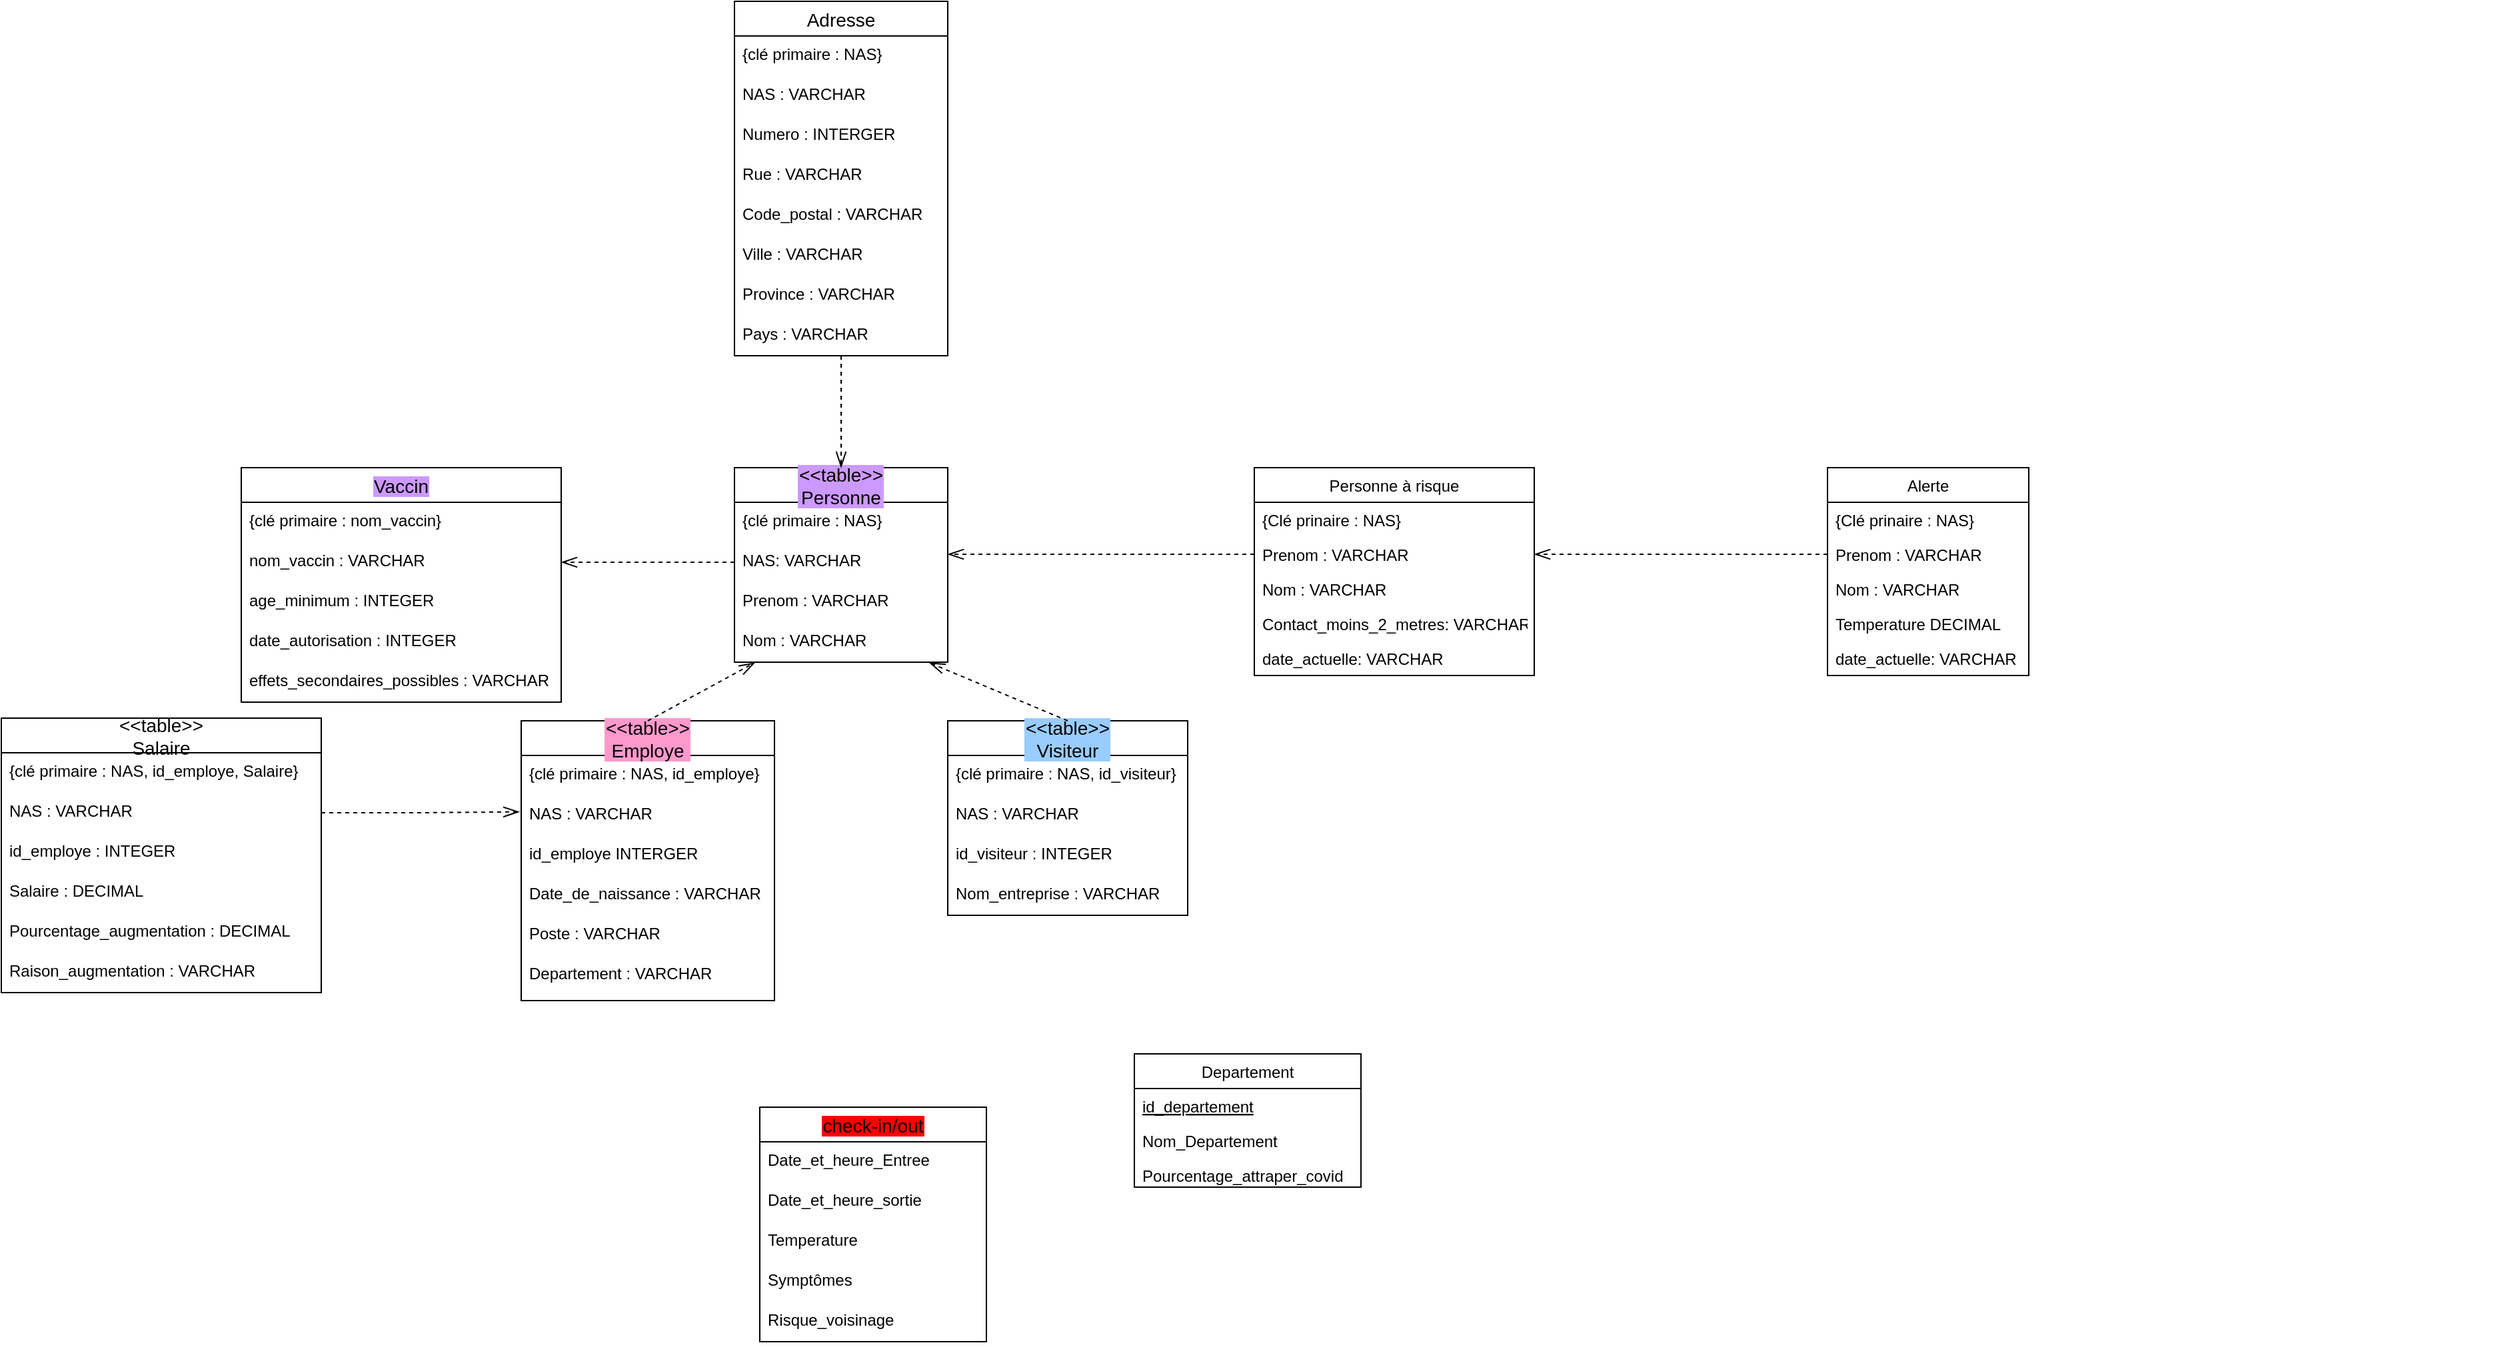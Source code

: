 <mxfile version="14.6.13" type="device"><diagram id="13Bt-P4dqgrNArjQFNvF" name="Page-1"><mxGraphModel dx="3846" dy="2050" grid="1" gridSize="10" guides="1" tooltips="1" connect="1" arrows="1" fold="1" page="1" pageScale="1" pageWidth="1169" pageHeight="827" math="0" shadow="0"><root><mxCell id="0"/><mxCell id="1" parent="0"/><mxCell id="RjnQmGIeyo0QoKdNLxU8-1" value="Personne à risque" style="swimlane;fontStyle=0;childLayout=stackLayout;horizontal=1;startSize=26;horizontalStack=0;resizeParent=1;resizeParentMax=0;resizeLast=0;collapsible=1;marginBottom=0;" vertex="1" parent="1"><mxGeometry x="870" y="-350" width="210" height="156" as="geometry"/></mxCell><mxCell id="RjnQmGIeyo0QoKdNLxU8-2" value="{Clé prinaire : NAS}" style="text;strokeColor=none;fillColor=none;align=left;verticalAlign=top;spacingLeft=4;spacingRight=4;overflow=hidden;rotatable=0;points=[[0,0.5],[1,0.5]];portConstraint=eastwest;fontStyle=0;" vertex="1" parent="RjnQmGIeyo0QoKdNLxU8-1"><mxGeometry y="26" width="210" height="26" as="geometry"/></mxCell><mxCell id="RjnQmGIeyo0QoKdNLxU8-3" value="Prenom : VARCHAR" style="text;strokeColor=none;fillColor=none;align=left;verticalAlign=top;spacingLeft=4;spacingRight=4;overflow=hidden;rotatable=0;points=[[0,0.5],[1,0.5]];portConstraint=eastwest;" vertex="1" parent="RjnQmGIeyo0QoKdNLxU8-1"><mxGeometry y="52" width="210" height="26" as="geometry"/></mxCell><mxCell id="RjnQmGIeyo0QoKdNLxU8-4" value="Nom : VARCHAR" style="text;strokeColor=none;fillColor=none;align=left;verticalAlign=top;spacingLeft=4;spacingRight=4;overflow=hidden;rotatable=0;points=[[0,0.5],[1,0.5]];portConstraint=eastwest;" vertex="1" parent="RjnQmGIeyo0QoKdNLxU8-1"><mxGeometry y="78" width="210" height="26" as="geometry"/></mxCell><mxCell id="RjnQmGIeyo0QoKdNLxU8-5" value="Contact_moins_2_metres: VARCHAR" style="text;strokeColor=none;fillColor=none;align=left;verticalAlign=top;spacingLeft=4;spacingRight=4;overflow=hidden;rotatable=0;points=[[0,0.5],[1,0.5]];portConstraint=eastwest;" vertex="1" parent="RjnQmGIeyo0QoKdNLxU8-1"><mxGeometry y="104" width="210" height="26" as="geometry"/></mxCell><mxCell id="RjnQmGIeyo0QoKdNLxU8-6" value="date_actuelle: VARCHAR" style="text;strokeColor=none;fillColor=none;align=left;verticalAlign=top;spacingLeft=4;spacingRight=4;overflow=hidden;rotatable=0;points=[[0,0.5],[1,0.5]];portConstraint=eastwest;" vertex="1" parent="RjnQmGIeyo0QoKdNLxU8-1"><mxGeometry y="130" width="210" height="26" as="geometry"/></mxCell><mxCell id="RjnQmGIeyo0QoKdNLxU8-9" value="&lt;&lt;table&gt;&gt;&#10;Personne" style="swimlane;fontStyle=0;childLayout=stackLayout;horizontal=1;startSize=26;horizontalStack=0;resizeParent=1;resizeParentMax=0;resizeLast=0;collapsible=1;marginBottom=0;align=center;fontSize=14;labelBackgroundColor=#CC99FF;swimlaneLine=1;glass=0;shadow=0;" vertex="1" parent="1"><mxGeometry x="480" y="-350" width="160" height="146" as="geometry"><mxRectangle x="480" y="-350" width="100" height="40" as="alternateBounds"/></mxGeometry></mxCell><mxCell id="RjnQmGIeyo0QoKdNLxU8-10" value="{clé primaire : NAS}" style="text;strokeColor=none;fillColor=none;spacingLeft=4;spacingRight=4;overflow=hidden;rotatable=0;points=[[0,0.5],[1,0.5]];portConstraint=eastwest;fontSize=12;fontStyle=0" vertex="1" parent="RjnQmGIeyo0QoKdNLxU8-9"><mxGeometry y="26" width="160" height="30" as="geometry"/></mxCell><mxCell id="RjnQmGIeyo0QoKdNLxU8-112" value="NAS: VARCHAR" style="text;strokeColor=none;fillColor=none;spacingLeft=4;spacingRight=4;overflow=hidden;rotatable=0;points=[[0,0.5],[1,0.5]];portConstraint=eastwest;fontSize=12;fontStyle=0" vertex="1" parent="RjnQmGIeyo0QoKdNLxU8-9"><mxGeometry y="56" width="160" height="30" as="geometry"/></mxCell><mxCell id="RjnQmGIeyo0QoKdNLxU8-11" value="Prenom : VARCHAR" style="text;strokeColor=none;fillColor=none;spacingLeft=4;spacingRight=4;overflow=hidden;rotatable=0;points=[[0,0.5],[1,0.5]];portConstraint=eastwest;fontSize=12;" vertex="1" parent="RjnQmGIeyo0QoKdNLxU8-9"><mxGeometry y="86" width="160" height="30" as="geometry"/></mxCell><mxCell id="RjnQmGIeyo0QoKdNLxU8-12" value="Nom : VARCHAR" style="text;strokeColor=none;fillColor=none;spacingLeft=4;spacingRight=4;overflow=hidden;rotatable=0;points=[[0,0.5],[1,0.5]];portConstraint=eastwest;fontSize=12;" vertex="1" parent="RjnQmGIeyo0QoKdNLxU8-9"><mxGeometry y="116" width="160" height="30" as="geometry"/></mxCell><mxCell id="RjnQmGIeyo0QoKdNLxU8-18" value="&lt;&lt;table&gt;&gt;&#10;Employe" style="swimlane;fontStyle=0;childLayout=stackLayout;horizontal=1;startSize=26;horizontalStack=0;resizeParent=1;resizeParentMax=0;resizeLast=0;collapsible=1;marginBottom=0;align=center;fontSize=14;labelBackgroundColor=#FF99CC;" vertex="1" parent="1"><mxGeometry x="320" y="-160" width="190" height="210" as="geometry"/></mxCell><mxCell id="RjnQmGIeyo0QoKdNLxU8-19" value="{clé primaire : NAS, id_employe}" style="text;strokeColor=none;fillColor=none;spacingLeft=4;spacingRight=4;overflow=hidden;rotatable=0;points=[[0,0.5],[1,0.5]];portConstraint=eastwest;fontSize=12;fontStyle=0" vertex="1" parent="RjnQmGIeyo0QoKdNLxU8-18"><mxGeometry y="26" width="190" height="30" as="geometry"/></mxCell><mxCell id="RjnQmGIeyo0QoKdNLxU8-113" value="NAS : VARCHAR" style="text;strokeColor=none;fillColor=none;spacingLeft=4;spacingRight=4;overflow=hidden;rotatable=0;points=[[0,0.5],[1,0.5]];portConstraint=eastwest;fontSize=12;" vertex="1" parent="RjnQmGIeyo0QoKdNLxU8-18"><mxGeometry y="56" width="190" height="30" as="geometry"/></mxCell><mxCell id="RjnQmGIeyo0QoKdNLxU8-114" value="id_employe INTERGER" style="text;strokeColor=none;fillColor=none;spacingLeft=4;spacingRight=4;overflow=hidden;rotatable=0;points=[[0,0.5],[1,0.5]];portConstraint=eastwest;fontSize=12;" vertex="1" parent="RjnQmGIeyo0QoKdNLxU8-18"><mxGeometry y="86" width="190" height="30" as="geometry"/></mxCell><mxCell id="RjnQmGIeyo0QoKdNLxU8-20" value="Date_de_naissance : VARCHAR" style="text;strokeColor=none;fillColor=none;spacingLeft=4;spacingRight=4;overflow=hidden;rotatable=0;points=[[0,0.5],[1,0.5]];portConstraint=eastwest;fontSize=12;" vertex="1" parent="RjnQmGIeyo0QoKdNLxU8-18"><mxGeometry y="116" width="190" height="30" as="geometry"/></mxCell><mxCell id="RjnQmGIeyo0QoKdNLxU8-21" value="Poste : VARCHAR" style="text;strokeColor=none;fillColor=none;spacingLeft=4;spacingRight=4;overflow=hidden;rotatable=0;points=[[0,0.5],[1,0.5]];portConstraint=eastwest;fontSize=12;" vertex="1" parent="RjnQmGIeyo0QoKdNLxU8-18"><mxGeometry y="146" width="190" height="30" as="geometry"/></mxCell><mxCell id="RjnQmGIeyo0QoKdNLxU8-22" value="Departement : VARCHAR" style="text;strokeColor=none;fillColor=none;spacingLeft=4;spacingRight=4;overflow=hidden;rotatable=0;points=[[0,0.5],[1,0.5]];portConstraint=eastwest;fontSize=12;" vertex="1" parent="RjnQmGIeyo0QoKdNLxU8-18"><mxGeometry y="176" width="190" height="34" as="geometry"/></mxCell><mxCell id="RjnQmGIeyo0QoKdNLxU8-26" value="&lt;&lt;table&gt;&gt;&#10;Visiteur" style="swimlane;fontStyle=0;childLayout=stackLayout;horizontal=1;startSize=26;horizontalStack=0;resizeParent=1;resizeParentMax=0;resizeLast=0;collapsible=1;marginBottom=0;align=center;fontSize=14;labelBackgroundColor=#99CCFF;" vertex="1" parent="1"><mxGeometry x="640" y="-160" width="180" height="146" as="geometry"/></mxCell><mxCell id="RjnQmGIeyo0QoKdNLxU8-27" value="{clé primaire : NAS, id_visiteur}" style="text;strokeColor=none;fillColor=none;spacingLeft=4;spacingRight=4;overflow=hidden;rotatable=0;points=[[0,0.5],[1,0.5]];portConstraint=eastwest;fontSize=12;fontStyle=0" vertex="1" parent="RjnQmGIeyo0QoKdNLxU8-26"><mxGeometry y="26" width="180" height="30" as="geometry"/></mxCell><mxCell id="RjnQmGIeyo0QoKdNLxU8-28" value="NAS : VARCHAR" style="text;strokeColor=none;fillColor=none;spacingLeft=4;spacingRight=4;overflow=hidden;rotatable=0;points=[[0,0.5],[1,0.5]];portConstraint=eastwest;fontSize=12;" vertex="1" parent="RjnQmGIeyo0QoKdNLxU8-26"><mxGeometry y="56" width="180" height="30" as="geometry"/></mxCell><mxCell id="RjnQmGIeyo0QoKdNLxU8-117" value="id_visiteur : INTEGER" style="text;strokeColor=none;fillColor=none;spacingLeft=4;spacingRight=4;overflow=hidden;rotatable=0;points=[[0,0.5],[1,0.5]];portConstraint=eastwest;fontSize=12;" vertex="1" parent="RjnQmGIeyo0QoKdNLxU8-26"><mxGeometry y="86" width="180" height="30" as="geometry"/></mxCell><mxCell id="RjnQmGIeyo0QoKdNLxU8-116" value="Nom_entreprise : VARCHAR" style="text;strokeColor=none;fillColor=none;spacingLeft=4;spacingRight=4;overflow=hidden;rotatable=0;points=[[0,0.5],[1,0.5]];portConstraint=eastwest;fontSize=12;" vertex="1" parent="RjnQmGIeyo0QoKdNLxU8-26"><mxGeometry y="116" width="180" height="30" as="geometry"/></mxCell><mxCell id="RjnQmGIeyo0QoKdNLxU8-29" value="Departement" style="swimlane;fontStyle=0;childLayout=stackLayout;horizontal=1;startSize=26;horizontalStack=0;resizeParent=1;resizeParentMax=0;resizeLast=0;collapsible=1;marginBottom=0;" vertex="1" parent="1"><mxGeometry x="780" y="90" width="170" height="100" as="geometry"/></mxCell><mxCell id="RjnQmGIeyo0QoKdNLxU8-30" value="id_departement" style="text;strokeColor=none;fillColor=none;align=left;verticalAlign=top;spacingLeft=4;spacingRight=4;overflow=hidden;rotatable=0;points=[[0,0.5],[1,0.5]];portConstraint=eastwest;fontStyle=4" vertex="1" parent="RjnQmGIeyo0QoKdNLxU8-29"><mxGeometry y="26" width="170" height="26" as="geometry"/></mxCell><mxCell id="RjnQmGIeyo0QoKdNLxU8-31" value="Nom_Departement" style="text;strokeColor=none;fillColor=none;align=left;verticalAlign=top;spacingLeft=4;spacingRight=4;overflow=hidden;rotatable=0;points=[[0,0.5],[1,0.5]];portConstraint=eastwest;" vertex="1" parent="RjnQmGIeyo0QoKdNLxU8-29"><mxGeometry y="52" width="170" height="26" as="geometry"/></mxCell><mxCell id="RjnQmGIeyo0QoKdNLxU8-32" value="Pourcentage_attraper_covid" style="text;strokeColor=none;fillColor=none;align=left;verticalAlign=top;spacingLeft=4;spacingRight=4;overflow=hidden;rotatable=0;points=[[0,0.5],[1,0.5]];portConstraint=eastwest;" vertex="1" parent="RjnQmGIeyo0QoKdNLxU8-29"><mxGeometry y="78" width="170" height="22" as="geometry"/></mxCell><mxCell id="RjnQmGIeyo0QoKdNLxU8-42" value="Alerte" style="swimlane;fontStyle=0;childLayout=stackLayout;horizontal=1;startSize=26;horizontalStack=0;resizeParent=1;resizeParentMax=0;resizeLast=0;collapsible=1;marginBottom=0;strokeWidth=1;" vertex="1" parent="1"><mxGeometry x="1300" y="-350" width="151" height="156" as="geometry"/></mxCell><mxCell id="RjnQmGIeyo0QoKdNLxU8-43" value="{Clé prinaire : NAS}" style="text;strokeColor=none;fillColor=none;align=left;verticalAlign=top;spacingLeft=4;spacingRight=4;overflow=hidden;rotatable=0;points=[[0,0.5],[1,0.5]];portConstraint=eastwest;fontStyle=0;" vertex="1" parent="RjnQmGIeyo0QoKdNLxU8-42"><mxGeometry y="26" width="151" height="26" as="geometry"/></mxCell><mxCell id="RjnQmGIeyo0QoKdNLxU8-44" value="Prenom : VARCHAR" style="text;strokeColor=none;fillColor=none;align=left;verticalAlign=top;spacingLeft=4;spacingRight=4;overflow=hidden;rotatable=0;points=[[0,0.5],[1,0.5]];portConstraint=eastwest;" vertex="1" parent="RjnQmGIeyo0QoKdNLxU8-42"><mxGeometry y="52" width="151" height="26" as="geometry"/></mxCell><mxCell id="RjnQmGIeyo0QoKdNLxU8-45" value="Nom : VARCHAR" style="text;strokeColor=none;fillColor=none;align=left;verticalAlign=top;spacingLeft=4;spacingRight=4;overflow=hidden;rotatable=0;points=[[0,0.5],[1,0.5]];portConstraint=eastwest;" vertex="1" parent="RjnQmGIeyo0QoKdNLxU8-42"><mxGeometry y="78" width="151" height="26" as="geometry"/></mxCell><mxCell id="RjnQmGIeyo0QoKdNLxU8-46" value="Temperature DECIMAL" style="text;strokeColor=none;fillColor=none;align=left;verticalAlign=top;spacingLeft=4;spacingRight=4;overflow=hidden;rotatable=0;points=[[0,0.5],[1,0.5]];portConstraint=eastwest;" vertex="1" parent="RjnQmGIeyo0QoKdNLxU8-42"><mxGeometry y="104" width="151" height="26" as="geometry"/></mxCell><mxCell id="RjnQmGIeyo0QoKdNLxU8-47" value="date_actuelle: VARCHAR" style="text;strokeColor=none;fillColor=none;align=left;verticalAlign=top;spacingLeft=4;spacingRight=4;overflow=hidden;rotatable=0;points=[[0,0.5],[1,0.5]];portConstraint=eastwest;" vertex="1" parent="RjnQmGIeyo0QoKdNLxU8-42"><mxGeometry y="130" width="151" height="26" as="geometry"/></mxCell><mxCell id="RjnQmGIeyo0QoKdNLxU8-60" value="Vaccin" style="swimlane;fontStyle=0;childLayout=stackLayout;horizontal=1;startSize=26;horizontalStack=0;resizeParent=1;resizeParentMax=0;resizeLast=0;collapsible=1;marginBottom=0;align=center;fontSize=14;labelBackgroundColor=#CC99FF;" vertex="1" parent="1"><mxGeometry x="110" y="-350" width="240" height="176" as="geometry"/></mxCell><mxCell id="RjnQmGIeyo0QoKdNLxU8-61" value="{clé primaire : nom_vaccin}" style="text;strokeColor=none;fillColor=none;spacingLeft=4;spacingRight=4;overflow=hidden;rotatable=0;points=[[0,0.5],[1,0.5]];portConstraint=eastwest;fontSize=12;fontStyle=0" vertex="1" parent="RjnQmGIeyo0QoKdNLxU8-60"><mxGeometry y="26" width="240" height="30" as="geometry"/></mxCell><mxCell id="RjnQmGIeyo0QoKdNLxU8-122" value="nom_vaccin : VARCHAR" style="text;strokeColor=none;fillColor=none;spacingLeft=4;spacingRight=4;overflow=hidden;rotatable=0;points=[[0,0.5],[1,0.5]];portConstraint=eastwest;fontSize=12;fontStyle=0" vertex="1" parent="RjnQmGIeyo0QoKdNLxU8-60"><mxGeometry y="56" width="240" height="30" as="geometry"/></mxCell><mxCell id="RjnQmGIeyo0QoKdNLxU8-62" value="age_minimum : INTEGER" style="text;strokeColor=none;fillColor=none;spacingLeft=4;spacingRight=4;overflow=hidden;rotatable=0;points=[[0,0.5],[1,0.5]];portConstraint=eastwest;fontSize=12;" vertex="1" parent="RjnQmGIeyo0QoKdNLxU8-60"><mxGeometry y="86" width="240" height="30" as="geometry"/></mxCell><mxCell id="RjnQmGIeyo0QoKdNLxU8-63" value="date_autorisation : INTEGER" style="text;strokeColor=none;fillColor=none;spacingLeft=4;spacingRight=4;overflow=hidden;rotatable=0;points=[[0,0.5],[1,0.5]];portConstraint=eastwest;fontSize=12;" vertex="1" parent="RjnQmGIeyo0QoKdNLxU8-60"><mxGeometry y="116" width="240" height="30" as="geometry"/></mxCell><mxCell id="RjnQmGIeyo0QoKdNLxU8-64" value="effets_secondaires_possibles : VARCHAR" style="text;strokeColor=none;fillColor=none;spacingLeft=4;spacingRight=4;overflow=hidden;rotatable=0;points=[[0,0.5],[1,0.5]];portConstraint=eastwest;fontSize=12;" vertex="1" parent="RjnQmGIeyo0QoKdNLxU8-60"><mxGeometry y="146" width="240" height="30" as="geometry"/></mxCell><mxCell id="RjnQmGIeyo0QoKdNLxU8-67" value="&lt;&lt;table&gt;&gt;&#10;Salaire" style="swimlane;fontStyle=0;childLayout=stackLayout;horizontal=1;startSize=26;horizontalStack=0;resizeParent=1;resizeParentMax=0;resizeLast=0;collapsible=1;marginBottom=0;align=center;fontSize=14;strokeWidth=1;" vertex="1" parent="1"><mxGeometry x="-70" y="-162" width="240" height="206" as="geometry"/></mxCell><mxCell id="RjnQmGIeyo0QoKdNLxU8-106" value="{clé primaire : NAS, id_employe, Salaire}" style="text;strokeColor=none;fillColor=none;spacingLeft=4;spacingRight=4;overflow=hidden;rotatable=0;points=[[0,0.5],[1,0.5]];portConstraint=eastwest;fontSize=12;fontStyle=0" vertex="1" parent="RjnQmGIeyo0QoKdNLxU8-67"><mxGeometry y="26" width="240" height="30" as="geometry"/></mxCell><mxCell id="RjnQmGIeyo0QoKdNLxU8-109" value="NAS : VARCHAR" style="text;strokeColor=none;fillColor=none;spacingLeft=4;spacingRight=4;overflow=hidden;rotatable=0;points=[[0,0.5],[1,0.5]];portConstraint=eastwest;fontSize=12;fontStyle=0" vertex="1" parent="RjnQmGIeyo0QoKdNLxU8-67"><mxGeometry y="56" width="240" height="30" as="geometry"/></mxCell><mxCell id="RjnQmGIeyo0QoKdNLxU8-110" value="id_employe : INTEGER" style="text;strokeColor=none;fillColor=none;spacingLeft=4;spacingRight=4;overflow=hidden;rotatable=0;points=[[0,0.5],[1,0.5]];portConstraint=eastwest;fontSize=12;fontStyle=0" vertex="1" parent="RjnQmGIeyo0QoKdNLxU8-67"><mxGeometry y="86" width="240" height="30" as="geometry"/></mxCell><mxCell id="RjnQmGIeyo0QoKdNLxU8-68" value="Salaire : DECIMAL" style="text;strokeColor=none;fillColor=none;spacingLeft=4;spacingRight=4;overflow=hidden;rotatable=0;points=[[0,0.5],[1,0.5]];portConstraint=eastwest;fontSize=12;fontStyle=0" vertex="1" parent="RjnQmGIeyo0QoKdNLxU8-67"><mxGeometry y="116" width="240" height="30" as="geometry"/></mxCell><mxCell id="RjnQmGIeyo0QoKdNLxU8-69" value="Pourcentage_augmentation : DECIMAL" style="text;strokeColor=none;fillColor=none;spacingLeft=4;spacingRight=4;overflow=hidden;rotatable=0;points=[[0,0.5],[1,0.5]];portConstraint=eastwest;fontSize=12;" vertex="1" parent="RjnQmGIeyo0QoKdNLxU8-67"><mxGeometry y="146" width="240" height="30" as="geometry"/></mxCell><mxCell id="RjnQmGIeyo0QoKdNLxU8-70" value="Raison_augmentation : VARCHAR" style="text;strokeColor=none;fillColor=none;spacingLeft=4;spacingRight=4;overflow=hidden;rotatable=0;points=[[0,0.5],[1,0.5]];portConstraint=eastwest;fontSize=12;" vertex="1" parent="RjnQmGIeyo0QoKdNLxU8-67"><mxGeometry y="176" width="240" height="30" as="geometry"/></mxCell><mxCell id="RjnQmGIeyo0QoKdNLxU8-101" style="edgeStyle=orthogonalEdgeStyle;rounded=0;orthogonalLoop=1;jettySize=auto;html=1;exitX=0.5;exitY=1;exitDx=0;exitDy=0;entryX=0.5;entryY=0;entryDx=0;entryDy=0;endArrow=openThin;endFill=0;targetPerimeterSpacing=0;endSize=10;dashed=1;" edge="1" parent="1" source="RjnQmGIeyo0QoKdNLxU8-71" target="RjnQmGIeyo0QoKdNLxU8-9"><mxGeometry relative="1" as="geometry"/></mxCell><mxCell id="RjnQmGIeyo0QoKdNLxU8-71" value="Adresse" style="swimlane;fontStyle=0;childLayout=stackLayout;horizontal=1;startSize=26;horizontalStack=0;resizeParent=1;resizeParentMax=0;resizeLast=0;collapsible=1;marginBottom=0;align=center;fontSize=14;strokeWidth=1;" vertex="1" parent="1"><mxGeometry x="480" y="-700" width="160" height="266" as="geometry"/></mxCell><mxCell id="RjnQmGIeyo0QoKdNLxU8-102" value="{clé primaire : NAS}" style="text;strokeColor=none;fillColor=none;spacingLeft=4;spacingRight=4;overflow=hidden;rotatable=0;points=[[0,0.5],[1,0.5]];portConstraint=eastwest;fontSize=12;" vertex="1" parent="RjnQmGIeyo0QoKdNLxU8-71"><mxGeometry y="26" width="160" height="30" as="geometry"/></mxCell><mxCell id="RjnQmGIeyo0QoKdNLxU8-103" value="NAS : VARCHAR" style="text;strokeColor=none;fillColor=none;spacingLeft=4;spacingRight=4;overflow=hidden;rotatable=0;points=[[0,0.5],[1,0.5]];portConstraint=eastwest;fontSize=12;" vertex="1" parent="RjnQmGIeyo0QoKdNLxU8-71"><mxGeometry y="56" width="160" height="30" as="geometry"/></mxCell><mxCell id="RjnQmGIeyo0QoKdNLxU8-72" value="Numero : INTERGER" style="text;strokeColor=none;fillColor=none;spacingLeft=4;spacingRight=4;overflow=hidden;rotatable=0;points=[[0,0.5],[1,0.5]];portConstraint=eastwest;fontSize=12;" vertex="1" parent="RjnQmGIeyo0QoKdNLxU8-71"><mxGeometry y="86" width="160" height="30" as="geometry"/></mxCell><mxCell id="RjnQmGIeyo0QoKdNLxU8-73" value="Rue : VARCHAR" style="text;strokeColor=none;fillColor=none;spacingLeft=4;spacingRight=4;overflow=hidden;rotatable=0;points=[[0,0.5],[1,0.5]];portConstraint=eastwest;fontSize=12;" vertex="1" parent="RjnQmGIeyo0QoKdNLxU8-71"><mxGeometry y="116" width="160" height="30" as="geometry"/></mxCell><mxCell id="RjnQmGIeyo0QoKdNLxU8-74" value="Code_postal : VARCHAR" style="text;strokeColor=none;fillColor=none;spacingLeft=4;spacingRight=4;overflow=hidden;rotatable=0;points=[[0,0.5],[1,0.5]];portConstraint=eastwest;fontSize=12;" vertex="1" parent="RjnQmGIeyo0QoKdNLxU8-71"><mxGeometry y="146" width="160" height="30" as="geometry"/></mxCell><mxCell id="RjnQmGIeyo0QoKdNLxU8-75" value="Ville : VARCHAR" style="text;strokeColor=none;fillColor=none;spacingLeft=4;spacingRight=4;overflow=hidden;rotatable=0;points=[[0,0.5],[1,0.5]];portConstraint=eastwest;fontSize=12;" vertex="1" parent="RjnQmGIeyo0QoKdNLxU8-71"><mxGeometry y="176" width="160" height="30" as="geometry"/></mxCell><mxCell id="RjnQmGIeyo0QoKdNLxU8-76" value="Province : VARCHAR" style="text;strokeColor=none;fillColor=none;spacingLeft=4;spacingRight=4;overflow=hidden;rotatable=0;points=[[0,0.5],[1,0.5]];portConstraint=eastwest;fontSize=12;" vertex="1" parent="RjnQmGIeyo0QoKdNLxU8-71"><mxGeometry y="206" width="160" height="30" as="geometry"/></mxCell><mxCell id="RjnQmGIeyo0QoKdNLxU8-77" value="Pays : VARCHAR" style="text;strokeColor=none;fillColor=none;spacingLeft=4;spacingRight=4;overflow=hidden;rotatable=0;points=[[0,0.5],[1,0.5]];portConstraint=eastwest;fontSize=12;" vertex="1" parent="RjnQmGIeyo0QoKdNLxU8-71"><mxGeometry y="236" width="160" height="30" as="geometry"/></mxCell><mxCell id="RjnQmGIeyo0QoKdNLxU8-87" value="check-in/out" style="swimlane;fontStyle=0;childLayout=stackLayout;horizontal=1;startSize=26;horizontalStack=0;resizeParent=1;resizeParentMax=0;resizeLast=0;collapsible=1;marginBottom=0;align=center;fontSize=14;labelBackgroundColor=#FF0000;" vertex="1" parent="1"><mxGeometry x="499" y="130" width="170" height="176" as="geometry"/></mxCell><mxCell id="RjnQmGIeyo0QoKdNLxU8-88" value="Date_et_heure_Entree" style="text;strokeColor=none;fillColor=none;spacingLeft=4;spacingRight=4;overflow=hidden;rotatable=0;points=[[0,0.5],[1,0.5]];portConstraint=eastwest;fontSize=12;" vertex="1" parent="RjnQmGIeyo0QoKdNLxU8-87"><mxGeometry y="26" width="170" height="30" as="geometry"/></mxCell><mxCell id="RjnQmGIeyo0QoKdNLxU8-89" value="Date_et_heure_sortie" style="text;strokeColor=none;fillColor=none;spacingLeft=4;spacingRight=4;overflow=hidden;rotatable=0;points=[[0,0.5],[1,0.5]];portConstraint=eastwest;fontSize=12;" vertex="1" parent="RjnQmGIeyo0QoKdNLxU8-87"><mxGeometry y="56" width="170" height="30" as="geometry"/></mxCell><mxCell id="RjnQmGIeyo0QoKdNLxU8-90" value="Temperature" style="text;strokeColor=none;fillColor=none;spacingLeft=4;spacingRight=4;overflow=hidden;rotatable=0;points=[[0,0.5],[1,0.5]];portConstraint=eastwest;fontSize=12;" vertex="1" parent="RjnQmGIeyo0QoKdNLxU8-87"><mxGeometry y="86" width="170" height="30" as="geometry"/></mxCell><mxCell id="RjnQmGIeyo0QoKdNLxU8-91" value="Symptômes" style="text;strokeColor=none;fillColor=none;spacingLeft=4;spacingRight=4;overflow=hidden;rotatable=0;points=[[0,0.5],[1,0.5]];portConstraint=eastwest;fontSize=12;" vertex="1" parent="RjnQmGIeyo0QoKdNLxU8-87"><mxGeometry y="116" width="170" height="30" as="geometry"/></mxCell><mxCell id="RjnQmGIeyo0QoKdNLxU8-92" value="Risque_voisinage" style="text;strokeColor=none;fillColor=none;spacingLeft=4;spacingRight=4;overflow=hidden;rotatable=0;points=[[0,0.5],[1,0.5]];portConstraint=eastwest;fontSize=12;" vertex="1" parent="RjnQmGIeyo0QoKdNLxU8-87"><mxGeometry y="146" width="170" height="30" as="geometry"/></mxCell><mxCell id="RjnQmGIeyo0QoKdNLxU8-94" style="edgeStyle=orthogonalEdgeStyle;rounded=0;orthogonalLoop=1;jettySize=auto;html=1;exitX=0.5;exitY=1;exitDx=0;exitDy=0;startArrow=classic;startFill=1;endArrow=none;endFill=0;" edge="1" parent="1"><mxGeometry relative="1" as="geometry"><mxPoint x="1795" y="-143" as="sourcePoint"/><mxPoint x="1795" y="-143" as="targetPoint"/></mxGeometry></mxCell><mxCell id="RjnQmGIeyo0QoKdNLxU8-95" value="" style="endArrow=openThin;html=1;entryX=0.096;entryY=1.01;entryDx=0;entryDy=0;entryPerimeter=0;exitX=0.5;exitY=0;exitDx=0;exitDy=0;endFill=0;endSize=10;dashed=1;" edge="1" parent="1" source="RjnQmGIeyo0QoKdNLxU8-18" target="RjnQmGIeyo0QoKdNLxU8-12"><mxGeometry width="50" height="50" relative="1" as="geometry"><mxPoint x="480" y="-10" as="sourcePoint"/><mxPoint x="530" y="-60" as="targetPoint"/></mxGeometry></mxCell><mxCell id="RjnQmGIeyo0QoKdNLxU8-97" value="" style="endArrow=openThin;html=1;entryX=0.913;entryY=1.012;entryDx=0;entryDy=0;entryPerimeter=0;exitX=0.5;exitY=0;exitDx=0;exitDy=0;endFill=0;endSize=10;dashed=1;" edge="1" parent="1" source="RjnQmGIeyo0QoKdNLxU8-26" target="RjnQmGIeyo0QoKdNLxU8-12"><mxGeometry width="50" height="50" relative="1" as="geometry"><mxPoint x="500" y="-90" as="sourcePoint"/><mxPoint x="550" y="-140" as="targetPoint"/></mxGeometry></mxCell><mxCell id="RjnQmGIeyo0QoKdNLxU8-115" style="edgeStyle=orthogonalEdgeStyle;rounded=0;jumpSize=17;orthogonalLoop=1;jettySize=auto;html=1;exitX=1;exitY=0.5;exitDx=0;exitDy=0;entryX=-0.007;entryY=0.411;entryDx=0;entryDy=0;dashed=1;startArrow=none;startFill=0;endArrow=openThin;endFill=0;endSize=10;targetPerimeterSpacing=0;entryPerimeter=0;" edge="1" parent="1" source="RjnQmGIeyo0QoKdNLxU8-109" target="RjnQmGIeyo0QoKdNLxU8-113"><mxGeometry relative="1" as="geometry"/></mxCell><mxCell id="RjnQmGIeyo0QoKdNLxU8-119" style="edgeStyle=orthogonalEdgeStyle;rounded=0;jumpSize=17;orthogonalLoop=1;jettySize=auto;html=1;entryX=1;entryY=0.3;entryDx=0;entryDy=0;entryPerimeter=0;dashed=1;startArrow=none;startFill=0;endArrow=openThin;endFill=0;endSize=10;targetPerimeterSpacing=0;" edge="1" parent="1" source="RjnQmGIeyo0QoKdNLxU8-3" target="RjnQmGIeyo0QoKdNLxU8-112"><mxGeometry relative="1" as="geometry"/></mxCell><mxCell id="RjnQmGIeyo0QoKdNLxU8-120" style="edgeStyle=orthogonalEdgeStyle;rounded=0;jumpSize=17;orthogonalLoop=1;jettySize=auto;html=1;entryX=1;entryY=0.5;entryDx=0;entryDy=0;dashed=1;startArrow=none;startFill=0;endArrow=openThin;endFill=0;endSize=10;targetPerimeterSpacing=0;" edge="1" parent="1" source="RjnQmGIeyo0QoKdNLxU8-44" target="RjnQmGIeyo0QoKdNLxU8-3"><mxGeometry relative="1" as="geometry"/></mxCell><mxCell id="RjnQmGIeyo0QoKdNLxU8-123" style="edgeStyle=orthogonalEdgeStyle;rounded=0;jumpSize=17;orthogonalLoop=1;jettySize=auto;html=1;exitX=0;exitY=0.5;exitDx=0;exitDy=0;entryX=1;entryY=0.5;entryDx=0;entryDy=0;dashed=1;fontColor=#000000;startArrow=none;startFill=0;endArrow=openThin;endFill=0;endSize=10;targetPerimeterSpacing=0;" edge="1" parent="1" source="RjnQmGIeyo0QoKdNLxU8-112" target="RjnQmGIeyo0QoKdNLxU8-122"><mxGeometry relative="1" as="geometry"/></mxCell></root></mxGraphModel></diagram></mxfile>